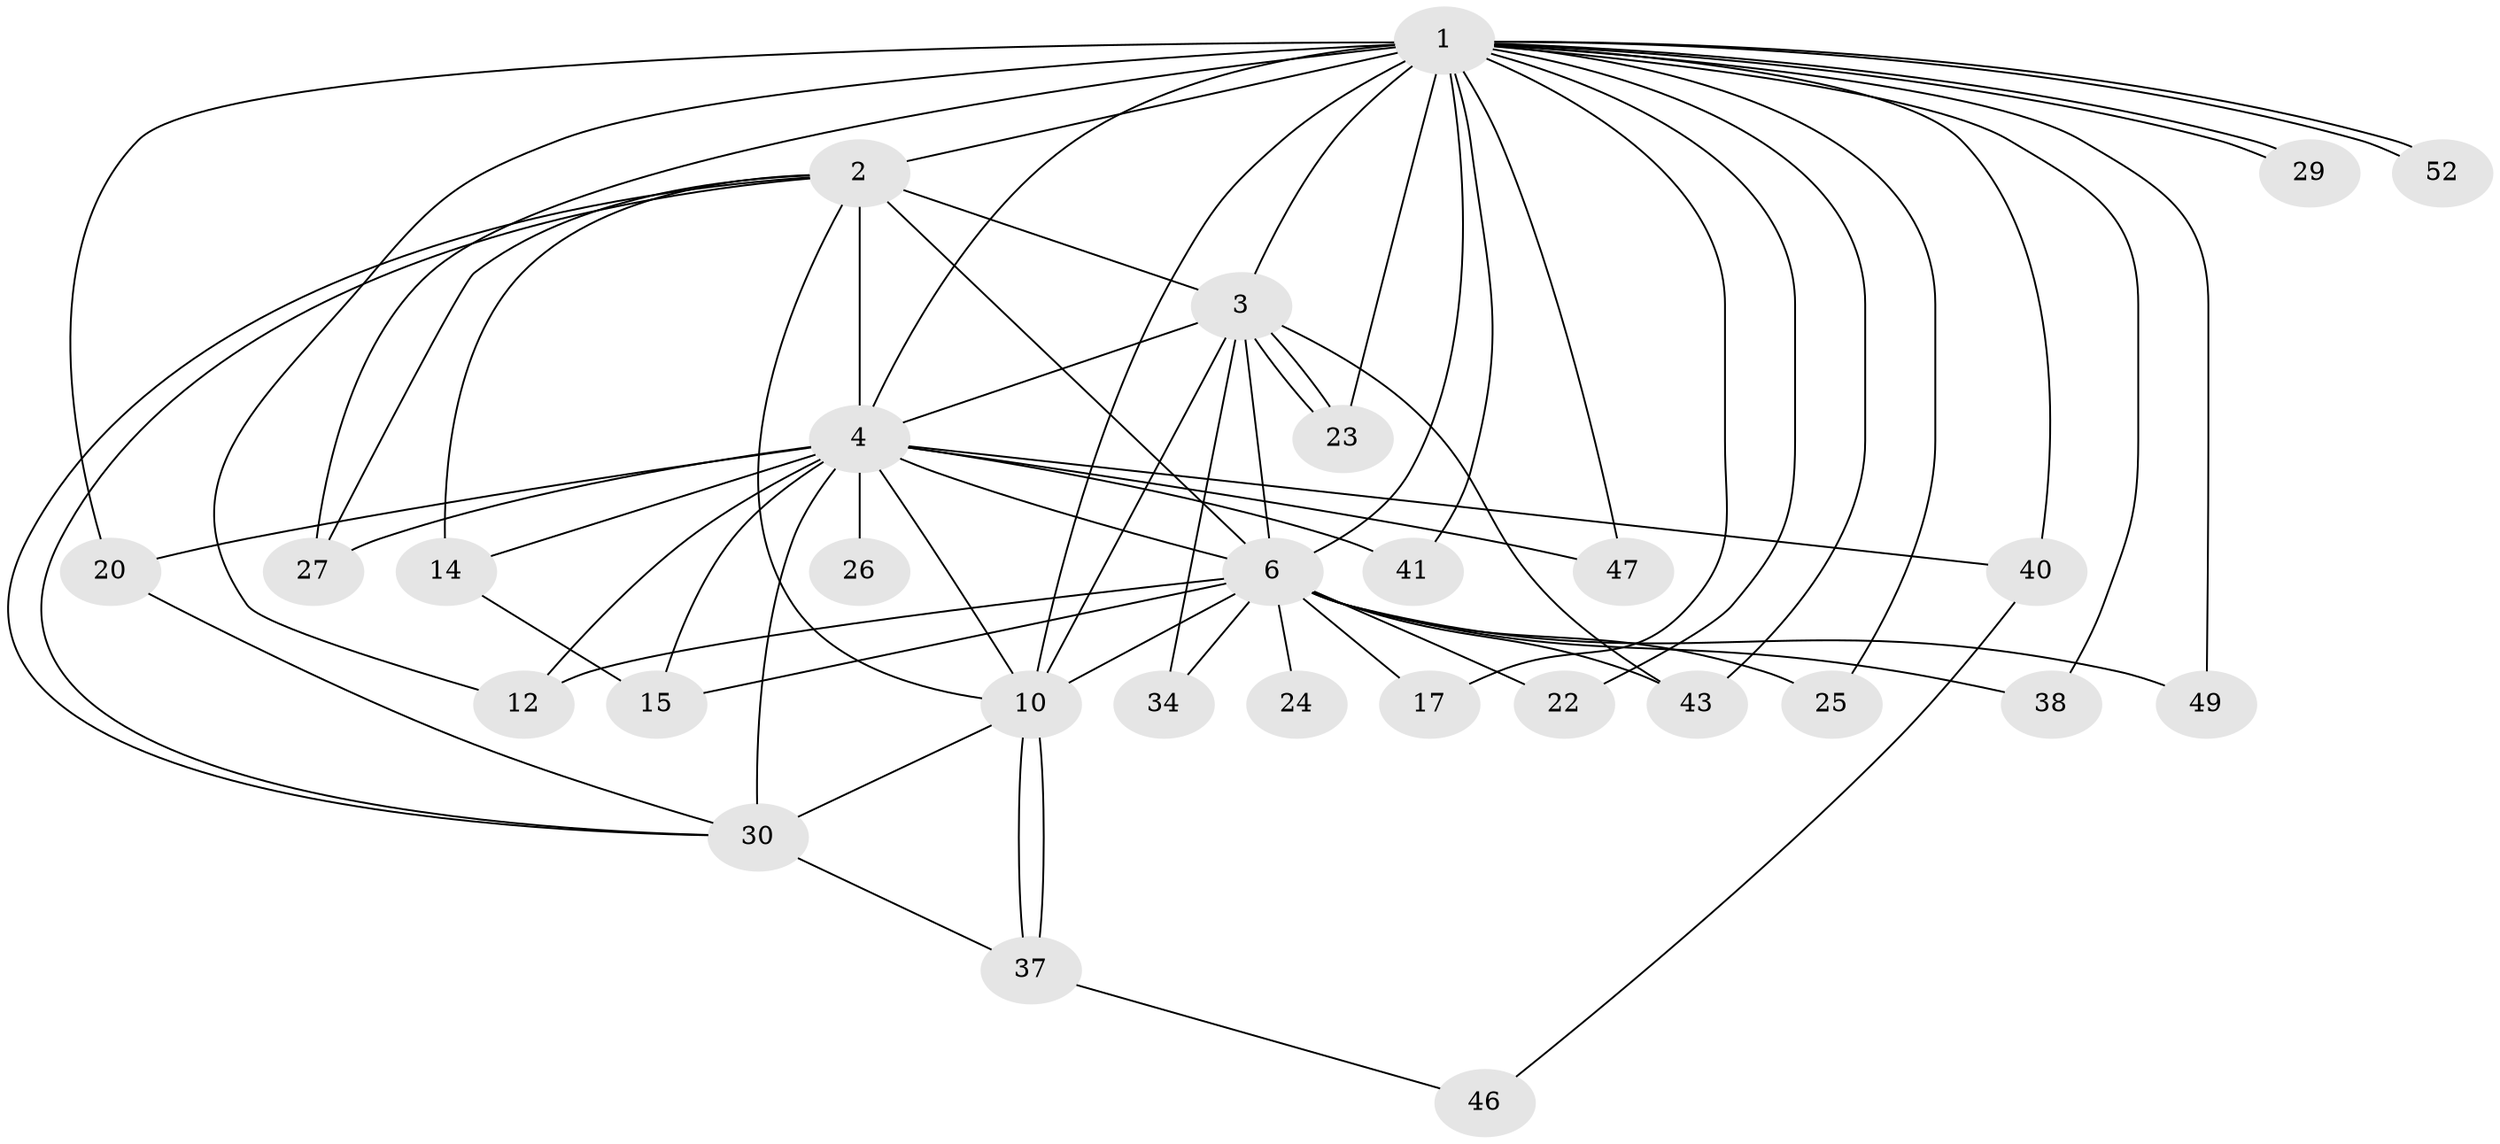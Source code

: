 // original degree distribution, {20: 0.01694915254237288, 13: 0.01694915254237288, 15: 0.01694915254237288, 16: 0.03389830508474576, 14: 0.03389830508474576, 12: 0.01694915254237288, 17: 0.01694915254237288, 18: 0.01694915254237288, 2: 0.4915254237288136, 3: 0.23728813559322035, 4: 0.05084745762711865, 6: 0.01694915254237288, 5: 0.01694915254237288, 8: 0.01694915254237288}
// Generated by graph-tools (version 1.1) at 2025/14/03/09/25 04:14:13]
// undirected, 29 vertices, 68 edges
graph export_dot {
graph [start="1"]
  node [color=gray90,style=filled];
  1 [super="+9"];
  2;
  3;
  4 [super="+5+16"];
  6 [super="+8+7"];
  10 [super="+59"];
  12 [super="+53"];
  14 [super="+28"];
  15 [super="+45"];
  17;
  20 [super="+58"];
  22;
  23;
  24;
  25;
  26;
  27 [super="+50"];
  29;
  30 [super="+36+54+44"];
  34;
  37;
  38;
  40;
  41;
  43 [super="+57"];
  46;
  47;
  49;
  52;
  1 -- 2 [weight=2];
  1 -- 3 [weight=3];
  1 -- 4 [weight=6];
  1 -- 6 [weight=8];
  1 -- 10 [weight=2];
  1 -- 27;
  1 -- 29;
  1 -- 29;
  1 -- 40;
  1 -- 41;
  1 -- 47;
  1 -- 49;
  1 -- 52;
  1 -- 52;
  1 -- 38;
  1 -- 43;
  1 -- 17;
  1 -- 20;
  1 -- 22 [weight=2];
  1 -- 23;
  1 -- 25;
  1 -- 12;
  2 -- 3;
  2 -- 4 [weight=2];
  2 -- 6 [weight=3];
  2 -- 10;
  2 -- 14;
  2 -- 30;
  2 -- 30;
  2 -- 27;
  3 -- 4 [weight=2];
  3 -- 6 [weight=3];
  3 -- 10 [weight=2];
  3 -- 23;
  3 -- 23;
  3 -- 34;
  3 -- 43;
  4 -- 6 [weight=7];
  4 -- 10 [weight=3];
  4 -- 14 [weight=2];
  4 -- 15;
  4 -- 20;
  4 -- 12;
  4 -- 26 [weight=2];
  4 -- 27;
  4 -- 30 [weight=4];
  4 -- 40;
  4 -- 41;
  4 -- 47;
  6 -- 10 [weight=3];
  6 -- 12;
  6 -- 25;
  6 -- 17;
  6 -- 22;
  6 -- 24 [weight=2];
  6 -- 34;
  6 -- 43;
  6 -- 49;
  6 -- 38;
  6 -- 15;
  10 -- 37;
  10 -- 37;
  10 -- 30;
  14 -- 15;
  20 -- 30;
  30 -- 37;
  37 -- 46;
  40 -- 46;
}
